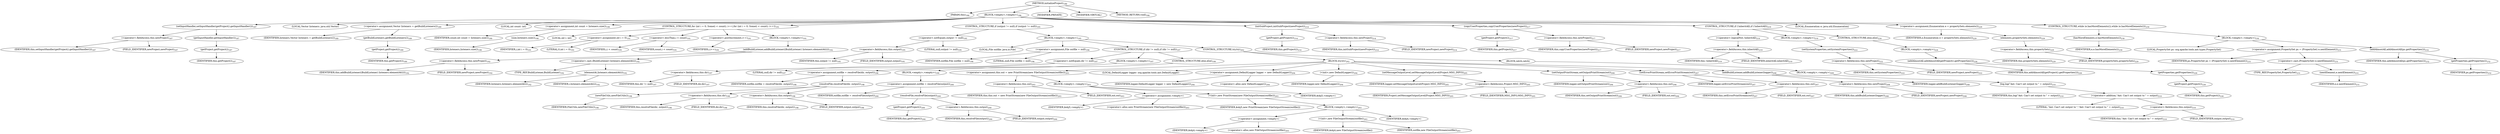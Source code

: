 digraph "initializeProject" {  
"179" [label = <(METHOD,initializeProject)<SUB>186</SUB>> ]
"8" [label = <(PARAM,this)<SUB>186</SUB>> ]
"180" [label = <(BLOCK,&lt;empty&gt;,&lt;empty&gt;)<SUB>186</SUB>> ]
"181" [label = <(setInputHandler,setInputHandler(getProject().getInputHandler()))<SUB>187</SUB>> ]
"182" [label = <(&lt;operator&gt;.fieldAccess,this.newProject)<SUB>187</SUB>> ]
"183" [label = <(IDENTIFIER,this,setInputHandler(getProject().getInputHandler()))<SUB>187</SUB>> ]
"184" [label = <(FIELD_IDENTIFIER,newProject,newProject)<SUB>187</SUB>> ]
"185" [label = <(getInputHandler,getInputHandler())<SUB>187</SUB>> ]
"186" [label = <(getProject,getProject())<SUB>187</SUB>> ]
"7" [label = <(IDENTIFIER,this,getProject())<SUB>187</SUB>> ]
"187" [label = <(LOCAL,Vector listeners: java.util.Vector)> ]
"188" [label = <(&lt;operator&gt;.assignment,Vector listeners = getBuildListeners())<SUB>189</SUB>> ]
"189" [label = <(IDENTIFIER,listeners,Vector listeners = getBuildListeners())<SUB>189</SUB>> ]
"190" [label = <(getBuildListeners,getBuildListeners())<SUB>189</SUB>> ]
"191" [label = <(getProject,getProject())<SUB>189</SUB>> ]
"9" [label = <(IDENTIFIER,this,getProject())<SUB>189</SUB>> ]
"192" [label = <(LOCAL,int count: int)> ]
"193" [label = <(&lt;operator&gt;.assignment,int count = listeners.size())<SUB>190</SUB>> ]
"194" [label = <(IDENTIFIER,count,int count = listeners.size())<SUB>190</SUB>> ]
"195" [label = <(size,listeners.size())<SUB>190</SUB>> ]
"196" [label = <(IDENTIFIER,listeners,listeners.size())<SUB>190</SUB>> ]
"197" [label = <(CONTROL_STRUCTURE,for (int i = 0; Some(i &lt; count); i++),for (int i = 0; Some(i &lt; count); i++))<SUB>191</SUB>> ]
"198" [label = <(LOCAL,int i: int)> ]
"199" [label = <(&lt;operator&gt;.assignment,int i = 0)<SUB>191</SUB>> ]
"200" [label = <(IDENTIFIER,i,int i = 0)<SUB>191</SUB>> ]
"201" [label = <(LITERAL,0,int i = 0)<SUB>191</SUB>> ]
"202" [label = <(&lt;operator&gt;.lessThan,i &lt; count)<SUB>191</SUB>> ]
"203" [label = <(IDENTIFIER,i,i &lt; count)<SUB>191</SUB>> ]
"204" [label = <(IDENTIFIER,count,i &lt; count)<SUB>191</SUB>> ]
"205" [label = <(&lt;operator&gt;.postIncrement,i++)<SUB>191</SUB>> ]
"206" [label = <(IDENTIFIER,i,i++)<SUB>191</SUB>> ]
"207" [label = <(BLOCK,&lt;empty&gt;,&lt;empty&gt;)<SUB>191</SUB>> ]
"208" [label = <(addBuildListener,addBuildListener((BuildListener) listeners.elementAt(i)))<SUB>192</SUB>> ]
"209" [label = <(&lt;operator&gt;.fieldAccess,this.newProject)<SUB>192</SUB>> ]
"210" [label = <(IDENTIFIER,this,addBuildListener((BuildListener) listeners.elementAt(i)))<SUB>192</SUB>> ]
"211" [label = <(FIELD_IDENTIFIER,newProject,newProject)<SUB>192</SUB>> ]
"212" [label = <(&lt;operator&gt;.cast,(BuildListener) listeners.elementAt(i))<SUB>192</SUB>> ]
"213" [label = <(TYPE_REF,BuildListener,BuildListener)<SUB>192</SUB>> ]
"214" [label = <(elementAt,listeners.elementAt(i))<SUB>192</SUB>> ]
"215" [label = <(IDENTIFIER,listeners,listeners.elementAt(i))<SUB>192</SUB>> ]
"216" [label = <(IDENTIFIER,i,listeners.elementAt(i))<SUB>192</SUB>> ]
"217" [label = <(CONTROL_STRUCTURE,if (output != null),if (output != null))<SUB>195</SUB>> ]
"218" [label = <(&lt;operator&gt;.notEquals,output != null)<SUB>195</SUB>> ]
"219" [label = <(&lt;operator&gt;.fieldAccess,this.output)<SUB>195</SUB>> ]
"220" [label = <(IDENTIFIER,this,output != null)<SUB>195</SUB>> ]
"221" [label = <(FIELD_IDENTIFIER,output,output)<SUB>195</SUB>> ]
"222" [label = <(LITERAL,null,output != null)<SUB>195</SUB>> ]
"223" [label = <(BLOCK,&lt;empty&gt;,&lt;empty&gt;)<SUB>195</SUB>> ]
"224" [label = <(LOCAL,File outfile: java.io.File)> ]
"225" [label = <(&lt;operator&gt;.assignment,File outfile = null)<SUB>196</SUB>> ]
"226" [label = <(IDENTIFIER,outfile,File outfile = null)<SUB>196</SUB>> ]
"227" [label = <(LITERAL,null,File outfile = null)<SUB>196</SUB>> ]
"228" [label = <(CONTROL_STRUCTURE,if (dir != null),if (dir != null))<SUB>197</SUB>> ]
"229" [label = <(&lt;operator&gt;.notEquals,dir != null)<SUB>197</SUB>> ]
"230" [label = <(&lt;operator&gt;.fieldAccess,this.dir)<SUB>197</SUB>> ]
"231" [label = <(IDENTIFIER,this,dir != null)<SUB>197</SUB>> ]
"232" [label = <(FIELD_IDENTIFIER,dir,dir)<SUB>197</SUB>> ]
"233" [label = <(LITERAL,null,dir != null)<SUB>197</SUB>> ]
"234" [label = <(BLOCK,&lt;empty&gt;,&lt;empty&gt;)<SUB>197</SUB>> ]
"235" [label = <(&lt;operator&gt;.assignment,outfile = resolveFile(dir, output))<SUB>198</SUB>> ]
"236" [label = <(IDENTIFIER,outfile,outfile = resolveFile(dir, output))<SUB>198</SUB>> ]
"237" [label = <(resolveFile,resolveFile(dir, output))<SUB>198</SUB>> ]
"238" [label = <(newFileUtils,newFileUtils())<SUB>198</SUB>> ]
"239" [label = <(IDENTIFIER,FileUtils,newFileUtils())<SUB>198</SUB>> ]
"240" [label = <(&lt;operator&gt;.fieldAccess,this.dir)<SUB>198</SUB>> ]
"241" [label = <(IDENTIFIER,this,resolveFile(dir, output))<SUB>198</SUB>> ]
"242" [label = <(FIELD_IDENTIFIER,dir,dir)<SUB>198</SUB>> ]
"243" [label = <(&lt;operator&gt;.fieldAccess,this.output)<SUB>198</SUB>> ]
"244" [label = <(IDENTIFIER,this,resolveFile(dir, output))<SUB>198</SUB>> ]
"245" [label = <(FIELD_IDENTIFIER,output,output)<SUB>198</SUB>> ]
"246" [label = <(CONTROL_STRUCTURE,else,else)<SUB>199</SUB>> ]
"247" [label = <(BLOCK,&lt;empty&gt;,&lt;empty&gt;)<SUB>199</SUB>> ]
"248" [label = <(&lt;operator&gt;.assignment,outfile = resolveFile(output))<SUB>200</SUB>> ]
"249" [label = <(IDENTIFIER,outfile,outfile = resolveFile(output))<SUB>200</SUB>> ]
"250" [label = <(resolveFile,resolveFile(output))<SUB>200</SUB>> ]
"251" [label = <(getProject,getProject())<SUB>200</SUB>> ]
"10" [label = <(IDENTIFIER,this,getProject())<SUB>200</SUB>> ]
"252" [label = <(&lt;operator&gt;.fieldAccess,this.output)<SUB>200</SUB>> ]
"253" [label = <(IDENTIFIER,this,resolveFile(output))<SUB>200</SUB>> ]
"254" [label = <(FIELD_IDENTIFIER,output,output)<SUB>200</SUB>> ]
"255" [label = <(CONTROL_STRUCTURE,try,try)<SUB>202</SUB>> ]
"256" [label = <(BLOCK,try,try)<SUB>202</SUB>> ]
"257" [label = <(&lt;operator&gt;.assignment,this.out = new PrintStream(new FileOutputStream(outfile)))<SUB>203</SUB>> ]
"258" [label = <(&lt;operator&gt;.fieldAccess,this.out)<SUB>203</SUB>> ]
"259" [label = <(IDENTIFIER,this,this.out = new PrintStream(new FileOutputStream(outfile)))<SUB>203</SUB>> ]
"260" [label = <(FIELD_IDENTIFIER,out,out)<SUB>203</SUB>> ]
"261" [label = <(BLOCK,&lt;empty&gt;,&lt;empty&gt;)<SUB>203</SUB>> ]
"262" [label = <(&lt;operator&gt;.assignment,&lt;empty&gt;)> ]
"263" [label = <(IDENTIFIER,$obj5,&lt;empty&gt;)> ]
"264" [label = <(&lt;operator&gt;.alloc,new PrintStream(new FileOutputStream(outfile)))<SUB>203</SUB>> ]
"265" [label = <(&lt;init&gt;,new PrintStream(new FileOutputStream(outfile)))<SUB>203</SUB>> ]
"266" [label = <(IDENTIFIER,$obj5,new PrintStream(new FileOutputStream(outfile)))> ]
"267" [label = <(BLOCK,&lt;empty&gt;,&lt;empty&gt;)<SUB>203</SUB>> ]
"268" [label = <(&lt;operator&gt;.assignment,&lt;empty&gt;)> ]
"269" [label = <(IDENTIFIER,$obj4,&lt;empty&gt;)> ]
"270" [label = <(&lt;operator&gt;.alloc,new FileOutputStream(outfile))<SUB>203</SUB>> ]
"271" [label = <(&lt;init&gt;,new FileOutputStream(outfile))<SUB>203</SUB>> ]
"272" [label = <(IDENTIFIER,$obj4,new FileOutputStream(outfile))> ]
"273" [label = <(IDENTIFIER,outfile,new FileOutputStream(outfile))<SUB>203</SUB>> ]
"274" [label = <(IDENTIFIER,$obj4,&lt;empty&gt;)> ]
"275" [label = <(IDENTIFIER,$obj5,&lt;empty&gt;)> ]
"12" [label = <(LOCAL,DefaultLogger logger: org.apache.tools.ant.DefaultLogger)> ]
"276" [label = <(&lt;operator&gt;.assignment,DefaultLogger logger = new DefaultLogger())<SUB>204</SUB>> ]
"277" [label = <(IDENTIFIER,logger,DefaultLogger logger = new DefaultLogger())<SUB>204</SUB>> ]
"278" [label = <(&lt;operator&gt;.alloc,new DefaultLogger())<SUB>204</SUB>> ]
"279" [label = <(&lt;init&gt;,new DefaultLogger())<SUB>204</SUB>> ]
"11" [label = <(IDENTIFIER,logger,new DefaultLogger())<SUB>204</SUB>> ]
"280" [label = <(setMessageOutputLevel,setMessageOutputLevel(Project.MSG_INFO))<SUB>205</SUB>> ]
"281" [label = <(IDENTIFIER,logger,setMessageOutputLevel(Project.MSG_INFO))<SUB>205</SUB>> ]
"282" [label = <(&lt;operator&gt;.fieldAccess,Project.MSG_INFO)<SUB>205</SUB>> ]
"283" [label = <(IDENTIFIER,Project,setMessageOutputLevel(Project.MSG_INFO))<SUB>205</SUB>> ]
"284" [label = <(FIELD_IDENTIFIER,MSG_INFO,MSG_INFO)<SUB>205</SUB>> ]
"285" [label = <(setOutputPrintStream,setOutputPrintStream(out))<SUB>206</SUB>> ]
"286" [label = <(IDENTIFIER,logger,setOutputPrintStream(out))<SUB>206</SUB>> ]
"287" [label = <(&lt;operator&gt;.fieldAccess,this.out)<SUB>206</SUB>> ]
"288" [label = <(IDENTIFIER,this,setOutputPrintStream(out))<SUB>206</SUB>> ]
"289" [label = <(FIELD_IDENTIFIER,out,out)<SUB>206</SUB>> ]
"290" [label = <(setErrorPrintStream,setErrorPrintStream(out))<SUB>207</SUB>> ]
"291" [label = <(IDENTIFIER,logger,setErrorPrintStream(out))<SUB>207</SUB>> ]
"292" [label = <(&lt;operator&gt;.fieldAccess,this.out)<SUB>207</SUB>> ]
"293" [label = <(IDENTIFIER,this,setErrorPrintStream(out))<SUB>207</SUB>> ]
"294" [label = <(FIELD_IDENTIFIER,out,out)<SUB>207</SUB>> ]
"295" [label = <(addBuildListener,addBuildListener(logger))<SUB>208</SUB>> ]
"296" [label = <(&lt;operator&gt;.fieldAccess,this.newProject)<SUB>208</SUB>> ]
"297" [label = <(IDENTIFIER,this,addBuildListener(logger))<SUB>208</SUB>> ]
"298" [label = <(FIELD_IDENTIFIER,newProject,newProject)<SUB>208</SUB>> ]
"299" [label = <(IDENTIFIER,logger,addBuildListener(logger))<SUB>208</SUB>> ]
"300" [label = <(BLOCK,catch,catch)> ]
"301" [label = <(BLOCK,&lt;empty&gt;,&lt;empty&gt;)<SUB>209</SUB>> ]
"302" [label = <(log,log(&quot;Ant: Can't set output to &quot; + output))<SUB>210</SUB>> ]
"13" [label = <(IDENTIFIER,this,log(&quot;Ant: Can't set output to &quot; + output))<SUB>210</SUB>> ]
"303" [label = <(&lt;operator&gt;.addition,&quot;Ant: Can't set output to &quot; + output)<SUB>210</SUB>> ]
"304" [label = <(LITERAL,&quot;Ant: Can't set output to &quot;,&quot;Ant: Can't set output to &quot; + output)<SUB>210</SUB>> ]
"305" [label = <(&lt;operator&gt;.fieldAccess,this.output)<SUB>210</SUB>> ]
"306" [label = <(IDENTIFIER,this,&quot;Ant: Can't set output to &quot; + output)<SUB>210</SUB>> ]
"307" [label = <(FIELD_IDENTIFIER,output,output)<SUB>210</SUB>> ]
"308" [label = <(initSubProject,initSubProject(newProject))<SUB>214</SUB>> ]
"309" [label = <(getProject,getProject())<SUB>214</SUB>> ]
"14" [label = <(IDENTIFIER,this,getProject())<SUB>214</SUB>> ]
"310" [label = <(&lt;operator&gt;.fieldAccess,this.newProject)<SUB>214</SUB>> ]
"311" [label = <(IDENTIFIER,this,initSubProject(newProject))<SUB>214</SUB>> ]
"312" [label = <(FIELD_IDENTIFIER,newProject,newProject)<SUB>214</SUB>> ]
"313" [label = <(copyUserProperties,copyUserProperties(newProject))<SUB>217</SUB>> ]
"314" [label = <(getProject,getProject())<SUB>217</SUB>> ]
"15" [label = <(IDENTIFIER,this,getProject())<SUB>217</SUB>> ]
"315" [label = <(&lt;operator&gt;.fieldAccess,this.newProject)<SUB>217</SUB>> ]
"316" [label = <(IDENTIFIER,this,copyUserProperties(newProject))<SUB>217</SUB>> ]
"317" [label = <(FIELD_IDENTIFIER,newProject,newProject)<SUB>217</SUB>> ]
"318" [label = <(CONTROL_STRUCTURE,if (!inheritAll),if (!inheritAll))<SUB>219</SUB>> ]
"319" [label = <(&lt;operator&gt;.logicalNot,!inheritAll)<SUB>219</SUB>> ]
"320" [label = <(&lt;operator&gt;.fieldAccess,this.inheritAll)<SUB>219</SUB>> ]
"321" [label = <(IDENTIFIER,this,!inheritAll)<SUB>219</SUB>> ]
"322" [label = <(FIELD_IDENTIFIER,inheritAll,inheritAll)<SUB>219</SUB>> ]
"323" [label = <(BLOCK,&lt;empty&gt;,&lt;empty&gt;)<SUB>219</SUB>> ]
"324" [label = <(setSystemProperties,setSystemProperties())<SUB>222</SUB>> ]
"325" [label = <(&lt;operator&gt;.fieldAccess,this.newProject)<SUB>222</SUB>> ]
"326" [label = <(IDENTIFIER,this,setSystemProperties())<SUB>222</SUB>> ]
"327" [label = <(FIELD_IDENTIFIER,newProject,newProject)<SUB>222</SUB>> ]
"328" [label = <(CONTROL_STRUCTURE,else,else)<SUB>224</SUB>> ]
"329" [label = <(BLOCK,&lt;empty&gt;,&lt;empty&gt;)<SUB>224</SUB>> ]
"330" [label = <(addAlmostAll,addAlmostAll(getProject().getProperties()))<SUB>226</SUB>> ]
"17" [label = <(IDENTIFIER,this,addAlmostAll(getProject().getProperties()))<SUB>226</SUB>> ]
"331" [label = <(getProperties,getProperties())<SUB>226</SUB>> ]
"332" [label = <(getProject,getProject())<SUB>226</SUB>> ]
"16" [label = <(IDENTIFIER,this,getProject())<SUB>226</SUB>> ]
"333" [label = <(LOCAL,Enumeration e: java.util.Enumeration)> ]
"334" [label = <(&lt;operator&gt;.assignment,Enumeration e = propertySets.elements())<SUB>229</SUB>> ]
"335" [label = <(IDENTIFIER,e,Enumeration e = propertySets.elements())<SUB>229</SUB>> ]
"336" [label = <(elements,propertySets.elements())<SUB>229</SUB>> ]
"337" [label = <(&lt;operator&gt;.fieldAccess,this.propertySets)<SUB>229</SUB>> ]
"338" [label = <(IDENTIFIER,this,propertySets.elements())<SUB>229</SUB>> ]
"339" [label = <(FIELD_IDENTIFIER,propertySets,propertySets)<SUB>229</SUB>> ]
"340" [label = <(CONTROL_STRUCTURE,while (e.hasMoreElements()),while (e.hasMoreElements()))<SUB>230</SUB>> ]
"341" [label = <(hasMoreElements,e.hasMoreElements())<SUB>230</SUB>> ]
"342" [label = <(IDENTIFIER,e,e.hasMoreElements())<SUB>230</SUB>> ]
"343" [label = <(BLOCK,&lt;empty&gt;,&lt;empty&gt;)<SUB>230</SUB>> ]
"344" [label = <(LOCAL,PropertySet ps: org.apache.tools.ant.types.PropertySet)> ]
"345" [label = <(&lt;operator&gt;.assignment,PropertySet ps = (PropertySet) e.nextElement())<SUB>231</SUB>> ]
"346" [label = <(IDENTIFIER,ps,PropertySet ps = (PropertySet) e.nextElement())<SUB>231</SUB>> ]
"347" [label = <(&lt;operator&gt;.cast,(PropertySet) e.nextElement())<SUB>231</SUB>> ]
"348" [label = <(TYPE_REF,PropertySet,PropertySet)<SUB>231</SUB>> ]
"349" [label = <(nextElement,e.nextElement())<SUB>231</SUB>> ]
"350" [label = <(IDENTIFIER,e,e.nextElement())<SUB>231</SUB>> ]
"351" [label = <(addAlmostAll,addAlmostAll(ps.getProperties()))<SUB>232</SUB>> ]
"18" [label = <(IDENTIFIER,this,addAlmostAll(ps.getProperties()))<SUB>232</SUB>> ]
"352" [label = <(getProperties,getProperties())<SUB>232</SUB>> ]
"353" [label = <(IDENTIFIER,ps,getProperties())<SUB>232</SUB>> ]
"354" [label = <(MODIFIER,PRIVATE)> ]
"355" [label = <(MODIFIER,VIRTUAL)> ]
"356" [label = <(METHOD_RETURN,void)<SUB>186</SUB>> ]
  "179" -> "8" 
  "179" -> "180" 
  "179" -> "354" 
  "179" -> "355" 
  "179" -> "356" 
  "180" -> "181" 
  "180" -> "187" 
  "180" -> "188" 
  "180" -> "192" 
  "180" -> "193" 
  "180" -> "197" 
  "180" -> "217" 
  "180" -> "308" 
  "180" -> "313" 
  "180" -> "318" 
  "180" -> "333" 
  "180" -> "334" 
  "180" -> "340" 
  "181" -> "182" 
  "181" -> "185" 
  "182" -> "183" 
  "182" -> "184" 
  "185" -> "186" 
  "186" -> "7" 
  "188" -> "189" 
  "188" -> "190" 
  "190" -> "191" 
  "191" -> "9" 
  "193" -> "194" 
  "193" -> "195" 
  "195" -> "196" 
  "197" -> "198" 
  "197" -> "199" 
  "197" -> "202" 
  "197" -> "205" 
  "197" -> "207" 
  "199" -> "200" 
  "199" -> "201" 
  "202" -> "203" 
  "202" -> "204" 
  "205" -> "206" 
  "207" -> "208" 
  "208" -> "209" 
  "208" -> "212" 
  "209" -> "210" 
  "209" -> "211" 
  "212" -> "213" 
  "212" -> "214" 
  "214" -> "215" 
  "214" -> "216" 
  "217" -> "218" 
  "217" -> "223" 
  "218" -> "219" 
  "218" -> "222" 
  "219" -> "220" 
  "219" -> "221" 
  "223" -> "224" 
  "223" -> "225" 
  "223" -> "228" 
  "223" -> "255" 
  "225" -> "226" 
  "225" -> "227" 
  "228" -> "229" 
  "228" -> "234" 
  "228" -> "246" 
  "229" -> "230" 
  "229" -> "233" 
  "230" -> "231" 
  "230" -> "232" 
  "234" -> "235" 
  "235" -> "236" 
  "235" -> "237" 
  "237" -> "238" 
  "237" -> "240" 
  "237" -> "243" 
  "238" -> "239" 
  "240" -> "241" 
  "240" -> "242" 
  "243" -> "244" 
  "243" -> "245" 
  "246" -> "247" 
  "247" -> "248" 
  "248" -> "249" 
  "248" -> "250" 
  "250" -> "251" 
  "250" -> "252" 
  "251" -> "10" 
  "252" -> "253" 
  "252" -> "254" 
  "255" -> "256" 
  "255" -> "300" 
  "256" -> "257" 
  "256" -> "12" 
  "256" -> "276" 
  "256" -> "279" 
  "256" -> "280" 
  "256" -> "285" 
  "256" -> "290" 
  "256" -> "295" 
  "257" -> "258" 
  "257" -> "261" 
  "258" -> "259" 
  "258" -> "260" 
  "261" -> "262" 
  "261" -> "265" 
  "261" -> "275" 
  "262" -> "263" 
  "262" -> "264" 
  "265" -> "266" 
  "265" -> "267" 
  "267" -> "268" 
  "267" -> "271" 
  "267" -> "274" 
  "268" -> "269" 
  "268" -> "270" 
  "271" -> "272" 
  "271" -> "273" 
  "276" -> "277" 
  "276" -> "278" 
  "279" -> "11" 
  "280" -> "281" 
  "280" -> "282" 
  "282" -> "283" 
  "282" -> "284" 
  "285" -> "286" 
  "285" -> "287" 
  "287" -> "288" 
  "287" -> "289" 
  "290" -> "291" 
  "290" -> "292" 
  "292" -> "293" 
  "292" -> "294" 
  "295" -> "296" 
  "295" -> "299" 
  "296" -> "297" 
  "296" -> "298" 
  "300" -> "301" 
  "301" -> "302" 
  "302" -> "13" 
  "302" -> "303" 
  "303" -> "304" 
  "303" -> "305" 
  "305" -> "306" 
  "305" -> "307" 
  "308" -> "309" 
  "308" -> "310" 
  "309" -> "14" 
  "310" -> "311" 
  "310" -> "312" 
  "313" -> "314" 
  "313" -> "315" 
  "314" -> "15" 
  "315" -> "316" 
  "315" -> "317" 
  "318" -> "319" 
  "318" -> "323" 
  "318" -> "328" 
  "319" -> "320" 
  "320" -> "321" 
  "320" -> "322" 
  "323" -> "324" 
  "324" -> "325" 
  "325" -> "326" 
  "325" -> "327" 
  "328" -> "329" 
  "329" -> "330" 
  "330" -> "17" 
  "330" -> "331" 
  "331" -> "332" 
  "332" -> "16" 
  "334" -> "335" 
  "334" -> "336" 
  "336" -> "337" 
  "337" -> "338" 
  "337" -> "339" 
  "340" -> "341" 
  "340" -> "343" 
  "341" -> "342" 
  "343" -> "344" 
  "343" -> "345" 
  "343" -> "351" 
  "345" -> "346" 
  "345" -> "347" 
  "347" -> "348" 
  "347" -> "349" 
  "349" -> "350" 
  "351" -> "18" 
  "351" -> "352" 
  "352" -> "353" 
}
